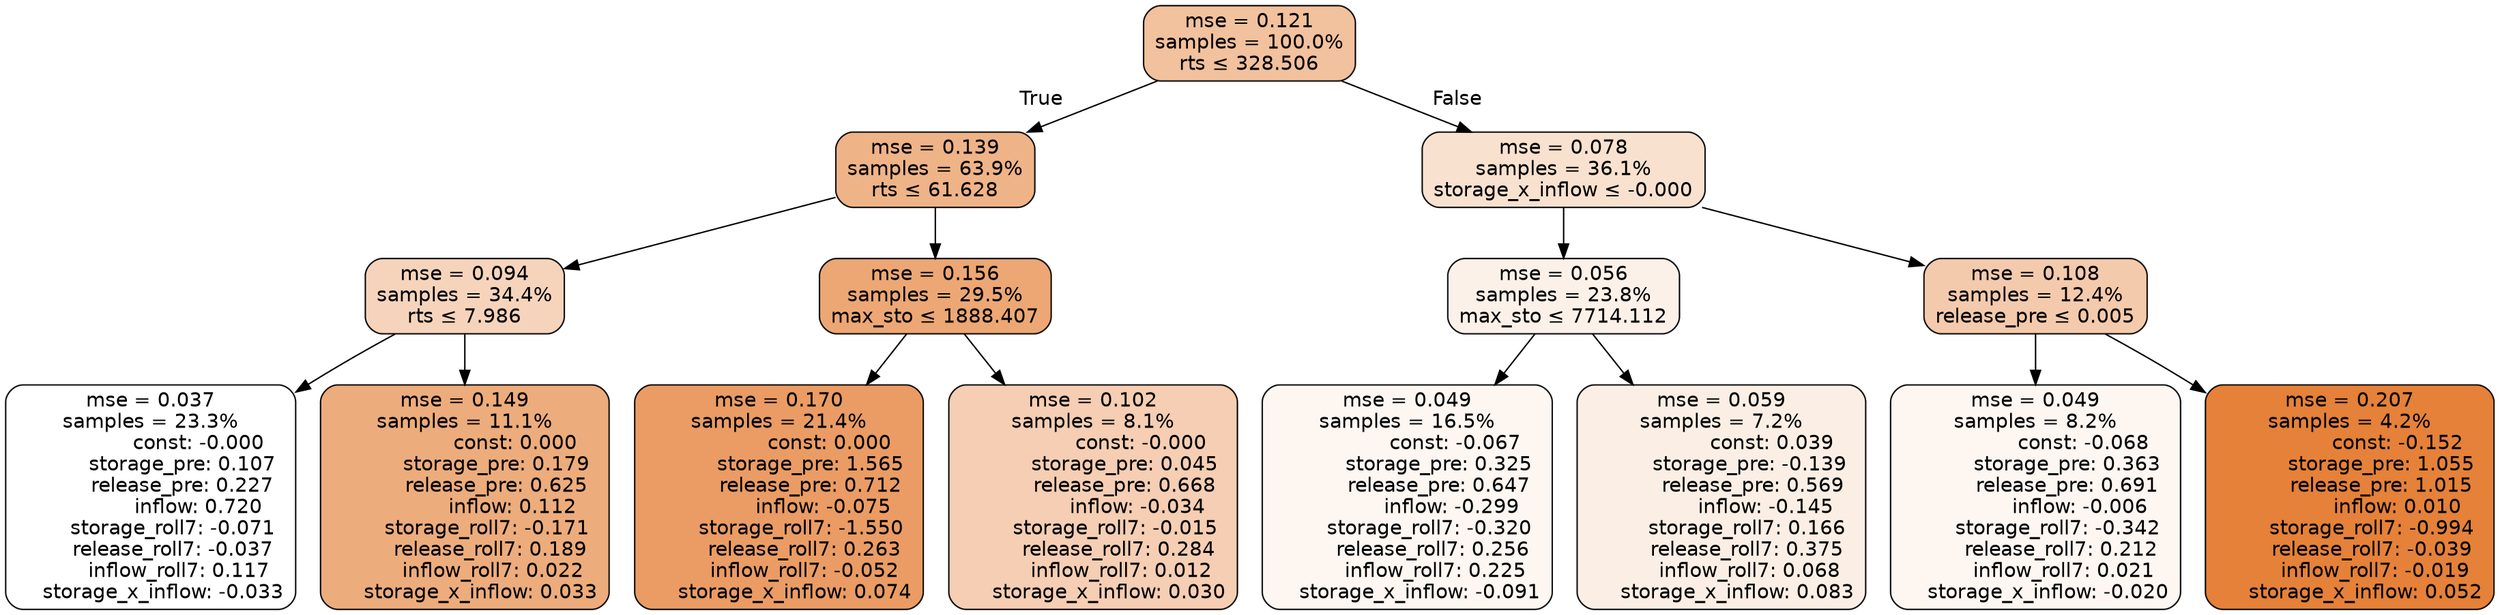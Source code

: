digraph tree {
bgcolor="transparent"
node [shape=rectangle, style="filled, rounded", color="black", fontname=helvetica] ;
edge [fontname=helvetica] ;
	"0" [label="mse = 0.121
samples = 100.0%
rts &le; 328.506", fillcolor="#f2c19d"]
	"1" [label="mse = 0.139
samples = 63.9%
rts &le; 61.628", fillcolor="#efb388"]
	"2" [label="mse = 0.094
samples = 34.4%
rts &le; 7.986", fillcolor="#f6d4bc"]
	"3" [label="mse = 0.037
samples = 23.3%
               const: -0.000
          storage_pre: 0.107
          release_pre: 0.227
               inflow: 0.720
       storage_roll7: -0.071
       release_roll7: -0.037
         inflow_roll7: 0.117
    storage_x_inflow: -0.033", fillcolor="#ffffff"]
	"4" [label="mse = 0.149
samples = 11.1%
                const: 0.000
          storage_pre: 0.179
          release_pre: 0.625
               inflow: 0.112
       storage_roll7: -0.171
        release_roll7: 0.189
         inflow_roll7: 0.022
     storage_x_inflow: 0.033", fillcolor="#edac7c"]
	"5" [label="mse = 0.156
samples = 29.5%
max_sto &le; 1888.407", fillcolor="#eca774"]
	"6" [label="mse = 0.170
samples = 21.4%
                const: 0.000
          storage_pre: 1.565
          release_pre: 0.712
              inflow: -0.075
       storage_roll7: -1.550
        release_roll7: 0.263
        inflow_roll7: -0.052
     storage_x_inflow: 0.074", fillcolor="#ea9c64"]
	"7" [label="mse = 0.102
samples = 8.1%
               const: -0.000
          storage_pre: 0.045
          release_pre: 0.668
              inflow: -0.034
       storage_roll7: -0.015
        release_roll7: 0.284
         inflow_roll7: 0.012
     storage_x_inflow: 0.030", fillcolor="#f5ceb3"]
	"8" [label="mse = 0.078
samples = 36.1%
storage_x_inflow &le; -0.000", fillcolor="#f8e1cf"]
	"9" [label="mse = 0.056
samples = 23.8%
max_sto &le; 7714.112", fillcolor="#fcf1e9"]
	"10" [label="mse = 0.049
samples = 16.5%
               const: -0.067
          storage_pre: 0.325
          release_pre: 0.647
              inflow: -0.299
       storage_roll7: -0.320
        release_roll7: 0.256
         inflow_roll7: 0.225
    storage_x_inflow: -0.091", fillcolor="#fdf6f1"]
	"11" [label="mse = 0.059
samples = 7.2%
                const: 0.039
         storage_pre: -0.139
          release_pre: 0.569
              inflow: -0.145
        storage_roll7: 0.166
        release_roll7: 0.375
         inflow_roll7: 0.068
     storage_x_inflow: 0.083", fillcolor="#fbefe5"]
	"12" [label="mse = 0.108
samples = 12.4%
release_pre &le; 0.005", fillcolor="#f4caac"]
	"13" [label="mse = 0.049
samples = 8.2%
               const: -0.068
          storage_pre: 0.363
          release_pre: 0.691
              inflow: -0.006
       storage_roll7: -0.342
        release_roll7: 0.212
         inflow_roll7: 0.021
    storage_x_inflow: -0.020", fillcolor="#fdf6f1"]
	"14" [label="mse = 0.207
samples = 4.2%
               const: -0.152
          storage_pre: 1.055
          release_pre: 1.015
               inflow: 0.010
       storage_roll7: -0.994
       release_roll7: -0.039
        inflow_roll7: -0.019
     storage_x_inflow: 0.052", fillcolor="#e58139"]

	"0" -> "1" [labeldistance=2.5, labelangle=45, headlabel="True"]
	"1" -> "2"
	"2" -> "3"
	"2" -> "4"
	"1" -> "5"
	"5" -> "6"
	"5" -> "7"
	"0" -> "8" [labeldistance=2.5, labelangle=-45, headlabel="False"]
	"8" -> "9"
	"9" -> "10"
	"9" -> "11"
	"8" -> "12"
	"12" -> "13"
	"12" -> "14"
}